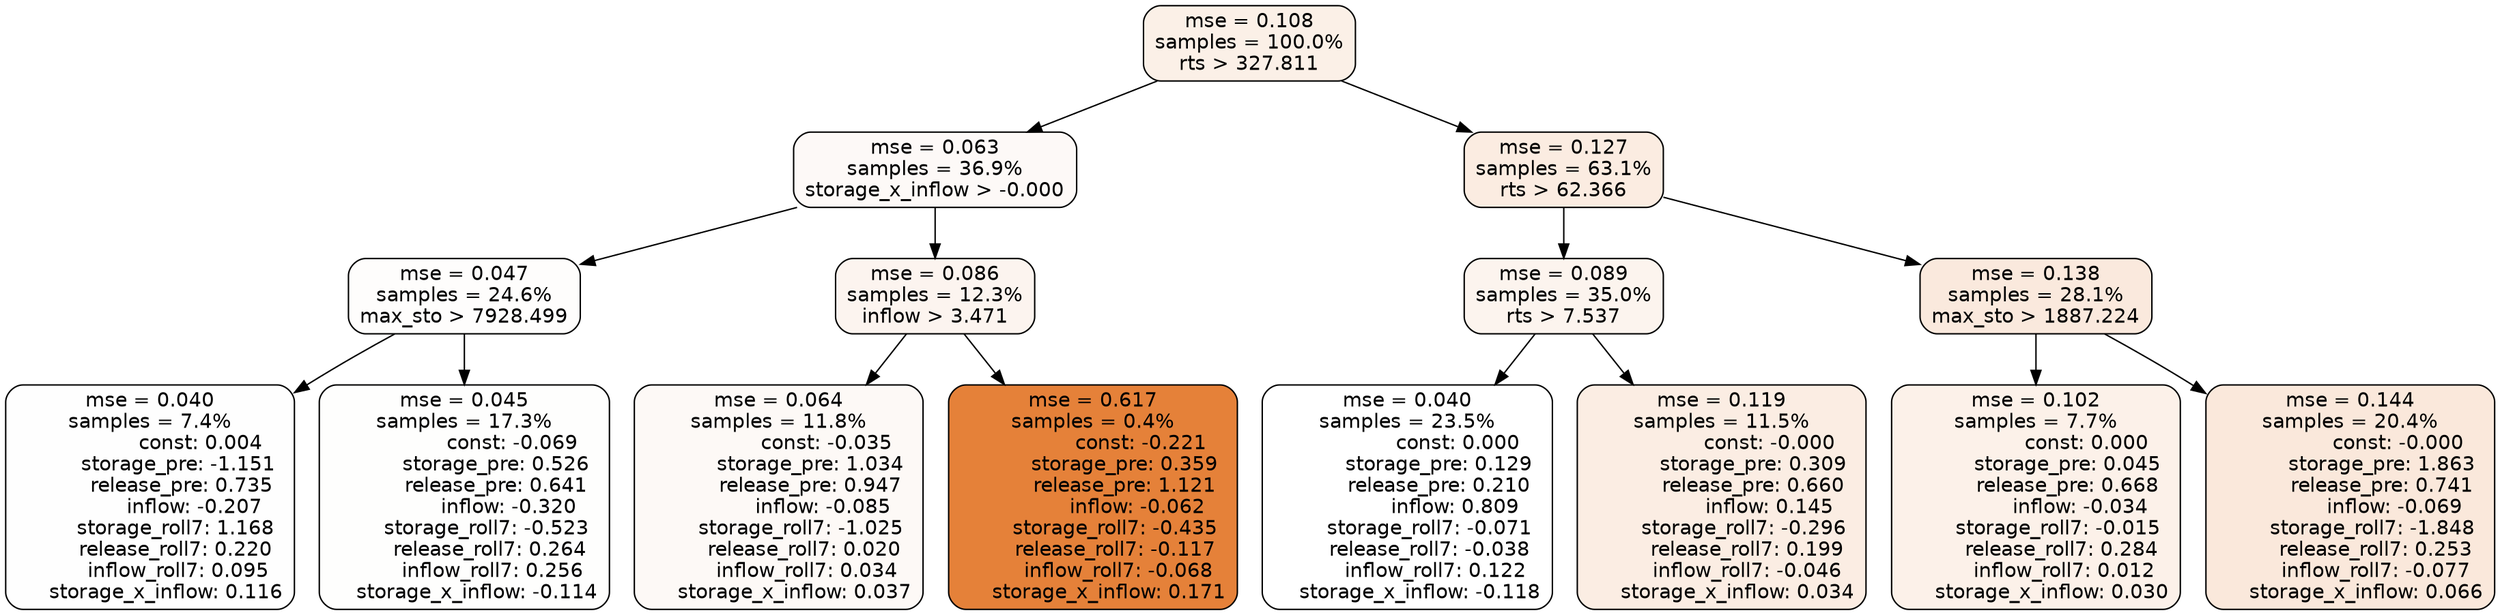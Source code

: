 digraph tree {
node [shape=rectangle, style="filled, rounded", color="black", fontname=helvetica] ;
edge [fontname=helvetica] ;
	"0" [label="mse = 0.108
samples = 100.0%
rts > 327.811", fillcolor="#fbf0e7"]
	"8" [label="mse = 0.063
samples = 36.9%
storage_x_inflow > -0.000", fillcolor="#fdf9f7"]
	"1" [label="mse = 0.127
samples = 63.1%
rts > 62.366", fillcolor="#fbece1"]
	"9" [label="mse = 0.047
samples = 24.6%
max_sto > 7928.499", fillcolor="#fefdfc"]
	"12" [label="mse = 0.086
samples = 12.3%
inflow > 3.471", fillcolor="#fcf4ef"]
	"2" [label="mse = 0.089
samples = 35.0%
rts > 7.537", fillcolor="#fcf4ee"]
	"5" [label="mse = 0.138
samples = 28.1%
max_sto > 1887.224", fillcolor="#fae9dd"]
	"11" [label="mse = 0.040
samples = 7.4%
                const: 0.004
         storage_pre: -1.151
          release_pre: 0.735
              inflow: -0.207
        storage_roll7: 1.168
        release_roll7: 0.220
         inflow_roll7: 0.095
     storage_x_inflow: 0.116", fillcolor="#fefefe"]
	"10" [label="mse = 0.045
samples = 17.3%
               const: -0.069
          storage_pre: 0.526
          release_pre: 0.641
              inflow: -0.320
       storage_roll7: -0.523
        release_roll7: 0.264
         inflow_roll7: 0.256
    storage_x_inflow: -0.114", fillcolor="#fefefd"]
	"13" [label="mse = 0.064
samples = 11.8%
               const: -0.035
          storage_pre: 1.034
          release_pre: 0.947
              inflow: -0.085
       storage_roll7: -1.025
        release_roll7: 0.020
         inflow_roll7: 0.034
     storage_x_inflow: 0.037", fillcolor="#fdf9f6"]
	"14" [label="mse = 0.617
samples = 0.4%
               const: -0.221
          storage_pre: 0.359
          release_pre: 1.121
              inflow: -0.062
       storage_roll7: -0.435
       release_roll7: -0.117
        inflow_roll7: -0.068
     storage_x_inflow: 0.171", fillcolor="#e58139"]
	"3" [label="mse = 0.040
samples = 23.5%
                const: 0.000
          storage_pre: 0.129
          release_pre: 0.210
               inflow: 0.809
       storage_roll7: -0.071
       release_roll7: -0.038
         inflow_roll7: 0.122
    storage_x_inflow: -0.118", fillcolor="#ffffff"]
	"4" [label="mse = 0.119
samples = 11.5%
               const: -0.000
          storage_pre: 0.309
          release_pre: 0.660
               inflow: 0.145
       storage_roll7: -0.296
        release_roll7: 0.199
        inflow_roll7: -0.046
     storage_x_inflow: 0.034", fillcolor="#fbede3"]
	"7" [label="mse = 0.102
samples = 7.7%
                const: 0.000
          storage_pre: 0.045
          release_pre: 0.668
              inflow: -0.034
       storage_roll7: -0.015
        release_roll7: 0.284
         inflow_roll7: 0.012
     storage_x_inflow: 0.030", fillcolor="#fcf1e9"]
	"6" [label="mse = 0.144
samples = 20.4%
               const: -0.000
          storage_pre: 1.863
          release_pre: 0.741
              inflow: -0.069
       storage_roll7: -1.848
        release_roll7: 0.253
        inflow_roll7: -0.077
     storage_x_inflow: 0.066", fillcolor="#fae8db"]

	"0" -> "1"
	"0" -> "8"
	"8" -> "9"
	"8" -> "12"
	"1" -> "2"
	"1" -> "5"
	"9" -> "10"
	"9" -> "11"
	"12" -> "13"
	"12" -> "14"
	"2" -> "3"
	"2" -> "4"
	"5" -> "6"
	"5" -> "7"
}